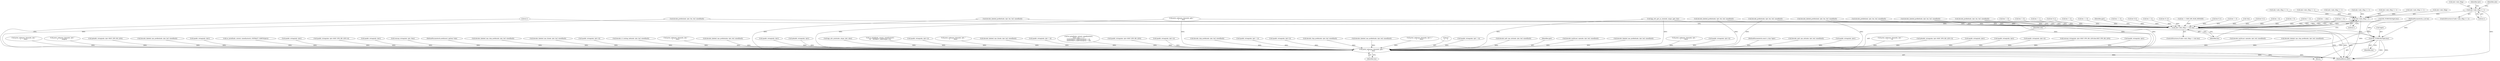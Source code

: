 digraph "0_tcpdump_13d52e9c0e7caf7e6325b0051bc90a49968be67f@pointer" {
"1001105" [label="(Call,ndo->ndo_vflag <= 1)"];
"1002916" [label="(Call,ndo->ndo_vflag > 1)"];
"1002915" [label="(Call,ndo->ndo_vflag > 1 && len)"];
"1002923" [label="(Call,ND_TCHECK2(*pptr,len))"];
"1002927" [label="(Call,print_unknown_data(ndo, pptr, \"\n\t    \", len))"];
"1001698" [label="(Call,len == BGP_MP_NLRI_MINSIZE)"];
"1001584" [label="(Call,decode_labeled_vpn_clnp_prefix(ndo, tptr, buf, sizeof(buf)))"];
"1002554" [label="(Call,ipaddr_string(ndo, tptr))"];
"1001047" [label="(Call,ipaddr_string(ndo, tptr+BGP_VPN_RD_LEN+4))"];
"1000471" [label="(Call,len % 4)"];
"1000362" [label="(Call,len != 0)"];
"1000598" [label="(Call,ipaddr_string(ndo, tptr))"];
"1000977" [label="(Call,isonsap_string(ndo, tptr, tlen))"];
"1002127" [label="(Call,print_unknown_data(ndo, tptr-3, \"\n\t    \", tlen))"];
"1002930" [label="(Literal,\"\n\t    \")"];
"1000682" [label="(Call,print_unknown_data(ndo, tptr, \"\n\t    \", tlen))"];
"1002931" [label="(Identifier,len)"];
"1002076" [label="(Call,decode_multicast_vpn(ndo, tptr, buf, sizeof(buf)))"];
"1001764" [label="(Call,decode_labeled_prefix4(ndo, tptr, len, buf, sizeof(buf)))"];
"1002892" [label="(Call,ND_TCHECK2(*pptr,len))"];
"1001408" [label="(Call,decode_prefix6(ndo, tptr, len, buf, sizeof(buf)))"];
"1001633" [label="(Call,print_unknown_data(ndo, tptr, \"\n\t    \", tlen))"];
"1002653" [label="(Call,print_unknown_data(ndo, tptr,\"\n\t      \", length))"];
"1000909" [label="(Call,ip6addr_string(ndo, tptr+BGP_VPN_RD_LEN))"];
"1002924" [label="(Call,*pptr)"];
"1001804" [label="(Call,decode_labeled_vpn_prefix4(ndo, tptr, buf, sizeof(buf)))"];
"1000567" [label="(Call,ipaddr_string(ndo, tptr))"];
"1002681" [label="(Call,as_printf(ndo, astostr, sizeof(astostr), EXTRACT_32BITS(tptr)))"];
"1000190" [label="(Call,!len)"];
"1001106" [label="(Call,ndo->ndo_vflag)"];
"1000573" [label="(Call,len % 4)"];
"1000129" [label="(MethodParameterIn,u_int len)"];
"1000126" [label="(MethodParameterIn,netdissect_options *ndo)"];
"1002012" [label="(Call,decode_labeled_vpn_clnp_prefix(ndo, tptr, buf, sizeof(buf)))"];
"1002691" [label="(Call,len -=4)"];
"1002852" [label="(Call,len > 0)"];
"1000338" [label="(Call,len != 4)"];
"1001520" [label="(Call,decode_labeled_vpn_l2(ndo, tptr, buf, sizeof(buf)))"];
"1001116" [label="(Identifier,tptr)"];
"1002500" [label="(Call,ipaddr_string(ndo, tptr+4))"];
"1002922" [label="(Block,)"];
"1002927" [label="(Call,print_unknown_data(ndo, pptr, \"\n\t    \", len))"];
"1001312" [label="(Call,decode_rt_routing_info(ndo, tptr, buf, sizeof(buf)))"];
"1001110" [label="(Call,print_unknown_data(ndo, tptr, \"\n\t    \", tlen))"];
"1001280" [label="(Call,decode_labeled_vpn_prefix4(ndo, tptr, buf, sizeof(buf)))"];
"1002828" [label="(Call,len -= alen)"];
"1002928" [label="(Identifier,ndo)"];
"1002914" [label="(ControlStructure,if (ndo->ndo_vflag > 1 && len))"];
"1000677" [label="(Call,ndo->ndo_vflag <= 1)"];
"1000376" [label="(Call,len != 8)"];
"1000767" [label="(Call,ipaddr_string(ndo, tptr))"];
"1000861" [label="(Call,ip6addr_string(ndo, tptr))"];
"1001111" [label="(Identifier,ndo)"];
"1002933" [label="(Literal,1)"];
"1000436" [label="(Call,len != 8)"];
"1002818" [label="(Call,bgp_attr_print(ndo, atype, tptr, alen))"];
"1002255" [label="(Call,as_printf(ndo, astostr, sizeof(astostr),\n\t\t\t    EXTRACT_32BITS(tptr+2)))"];
"1000373" [label="(Call,len != 6)"];
"1002921" [label="(Identifier,len)"];
"1000153" [label="(Call,len != 1)"];
"1002316" [label="(Call,ipaddr_string(ndo, tptr+2))"];
"1002570" [label="(Call,print_unknown_data(ndo, tptr, \"\n\t      \", tlen))"];
"1001948" [label="(Call,decode_labeled_vpn_l2(ndo, tptr, buf, sizeof(buf)))"];
"1000428" [label="(Call,ipaddr_string(ndo, tptr + 4))"];
"1002937" [label="(MethodReturn,RET)"];
"1000258" [label="(Call,as_printf(ndo, astostr, sizeof(astostr),\n\t\t\t\tas_size == 2 ?\n\t\t\t\tEXTRACT_16BITS(&tptr[2 + i]) :\n\t\t\t\tEXTRACT_32BITS(&tptr[2 + i])))"];
"1000180" [label="(Call,len % 2)"];
"1002647" [label="(Call,ndo->ndo_vflag <= 1)"];
"1000815" [label="(Call,ipaddr_string(ndo, tptr+BGP_VPN_RD_LEN))"];
"1002302" [label="(Call,ipaddr_string(ndo, tptr+2))"];
"1001724" [label="(Call,decode_prefix4(ndo, tptr, len, buf, sizeof(buf)))"];
"1002916" [label="(Call,ndo->ndo_vflag > 1)"];
"1002915" [label="(Call,ndo->ndo_vflag > 1 && len)"];
"1001980" [label="(Call,decode_clnp_prefix(ndo, tptr, buf, sizeof(buf)))"];
"1001448" [label="(Call,decode_labeled_prefix6(ndo, tptr, len, buf, sizeof(buf)))"];
"1000312" [label="(Call,len != 4)"];
"1000408" [label="(Call,ipaddr_string(ndo, tptr + 2))"];
"1002237" [label="(Call,ipaddr_string(ndo, tptr+2))"];
"1001552" [label="(Call,decode_clnp_prefix(ndo, tptr, buf, sizeof(buf)))"];
"1000391" [label="(Call,len == 6)"];
"1002926" [label="(Identifier,len)"];
"1001916" [label="(Call,decode_labeled_vpn_prefix6(ndo, tptr, buf, sizeof(buf)))"];
"1002920" [label="(Literal,1)"];
"1002908" [label="(Call,print_unknown_data(ndo, pptr, \"\n\t    \", len))"];
"1001240" [label="(Call,decode_labeled_prefix4(ndo, tptr, len, buf, sizeof(buf)))"];
"1000463" [label="(Call,ipaddr_string(ndo, tptr + 4))"];
"1001376" [label="(Call,decode_mdt_vpn_nlri(ndo, tptr, buf, sizeof(buf)))"];
"1001104" [label="(ControlStructure,if (ndo->ndo_vflag <= 1))"];
"1002929" [label="(Identifier,pptr)"];
"1001344" [label="(Call,decode_multicast_vpn(ndo, tptr, buf, sizeof(buf)))"];
"1001488" [label="(Call,decode_labeled_vpn_prefix6(ndo, tptr, buf, sizeof(buf)))"];
"1002925" [label="(Identifier,pptr)"];
"1001200" [label="(Call,decode_prefix4(ndo, tptr, len, buf, sizeof(buf)))"];
"1002479" [label="(Call,ipaddr_string(ndo, tptr+4))"];
"1001628" [label="(Call,ndo->ndo_vflag <= 1)"];
"1001836" [label="(Call,decode_prefix6(ndo, tptr, len, buf, sizeof(buf)))"];
"1002835" [label="(Call,len == 0)"];
"1001876" [label="(Call,decode_labeled_prefix6(ndo, tptr, len, buf, sizeof(buf)))"];
"1000128" [label="(MethodParameterIn,const u_char *pptr)"];
"1002917" [label="(Call,ndo->ndo_vflag)"];
"1002044" [label="(Call,decode_mdt_vpn_nlri(ndo, tptr, buf, sizeof(buf)))"];
"1002154" [label="(Call,len % 8)"];
"1000955" [label="(Call,ipaddr_string(ndo, tptr))"];
"1000548" [label="(Call,len != 4)"];
"1002923" [label="(Call,ND_TCHECK2(*pptr,len))"];
"1002564" [label="(Call,ndo->ndo_vflag <= 1)"];
"1001105" [label="(Call,ndo->ndo_vflag <= 1)"];
"1002838" [label="(Call,len % 12)"];
"1002122" [label="(Call,ndo->ndo_vflag <= 1)"];
"1000200" [label="(Call,bgp_attr_get_as_size(ndo, atype, pptr, len))"];
"1002396" [label="(Call,print_unknown_data(ndo, tptr, \"\n\t      \", 8))"];
"1001076" [label="(Call,ip6addr_string(ndo, tptr+BGP_VPN_RD_LEN+3))"];
"1000331" [label="(Call,ipaddr_string(ndo, tptr))"];
"1002517" [label="(Call,ipaddr_string(ndo, tptr))"];
"1002221" [label="(Call,ipaddr_string(ndo, tptr+4))"];
"1001018" [label="(Call,isonsap_string(ndo, tptr+BGP_VPN_RD_LEN,tlen-BGP_VPN_RD_LEN))"];
"1001109" [label="(Literal,1)"];
"1002534" [label="(Call,ipaddr_string(ndo, tptr))"];
"1002903" [label="(Call,ndo->ndo_vflag <= 1)"];
"1001105" -> "1001104"  [label="AST: "];
"1001105" -> "1001109"  [label="CFG: "];
"1001106" -> "1001105"  [label="AST: "];
"1001109" -> "1001105"  [label="AST: "];
"1001111" -> "1001105"  [label="CFG: "];
"1001116" -> "1001105"  [label="CFG: "];
"1001105" -> "1002937"  [label="DDG: "];
"1001105" -> "1002916"  [label="DDG: "];
"1002916" -> "1002915"  [label="AST: "];
"1002916" -> "1002920"  [label="CFG: "];
"1002917" -> "1002916"  [label="AST: "];
"1002920" -> "1002916"  [label="AST: "];
"1002921" -> "1002916"  [label="CFG: "];
"1002915" -> "1002916"  [label="CFG: "];
"1002916" -> "1002937"  [label="DDG: "];
"1002916" -> "1002915"  [label="DDG: "];
"1002916" -> "1002915"  [label="DDG: "];
"1000677" -> "1002916"  [label="DDG: "];
"1002647" -> "1002916"  [label="DDG: "];
"1002564" -> "1002916"  [label="DDG: "];
"1002903" -> "1002916"  [label="DDG: "];
"1001628" -> "1002916"  [label="DDG: "];
"1002122" -> "1002916"  [label="DDG: "];
"1002915" -> "1002914"  [label="AST: "];
"1002915" -> "1002921"  [label="CFG: "];
"1002921" -> "1002915"  [label="AST: "];
"1002925" -> "1002915"  [label="CFG: "];
"1002933" -> "1002915"  [label="CFG: "];
"1002915" -> "1002937"  [label="DDG: "];
"1002915" -> "1002937"  [label="DDG: "];
"1002915" -> "1002937"  [label="DDG: "];
"1001836" -> "1002915"  [label="DDG: "];
"1000376" -> "1002915"  [label="DDG: "];
"1000436" -> "1002915"  [label="DDG: "];
"1001408" -> "1002915"  [label="DDG: "];
"1000180" -> "1002915"  [label="DDG: "];
"1000573" -> "1002915"  [label="DDG: "];
"1001876" -> "1002915"  [label="DDG: "];
"1000153" -> "1002915"  [label="DDG: "];
"1001200" -> "1002915"  [label="DDG: "];
"1002154" -> "1002915"  [label="DDG: "];
"1000362" -> "1002915"  [label="DDG: "];
"1002892" -> "1002915"  [label="DDG: "];
"1000338" -> "1002915"  [label="DDG: "];
"1002908" -> "1002915"  [label="DDG: "];
"1000471" -> "1002915"  [label="DDG: "];
"1001448" -> "1002915"  [label="DDG: "];
"1000391" -> "1002915"  [label="DDG: "];
"1002838" -> "1002915"  [label="DDG: "];
"1000312" -> "1002915"  [label="DDG: "];
"1001764" -> "1002915"  [label="DDG: "];
"1002828" -> "1002915"  [label="DDG: "];
"1000190" -> "1002915"  [label="DDG: "];
"1001240" -> "1002915"  [label="DDG: "];
"1002691" -> "1002915"  [label="DDG: "];
"1001724" -> "1002915"  [label="DDG: "];
"1002852" -> "1002915"  [label="DDG: "];
"1000373" -> "1002915"  [label="DDG: "];
"1000548" -> "1002915"  [label="DDG: "];
"1002835" -> "1002915"  [label="DDG: "];
"1000129" -> "1002915"  [label="DDG: "];
"1000200" -> "1002915"  [label="DDG: "];
"1001698" -> "1002915"  [label="DDG: "];
"1002915" -> "1002923"  [label="DDG: "];
"1002923" -> "1002922"  [label="AST: "];
"1002923" -> "1002926"  [label="CFG: "];
"1002924" -> "1002923"  [label="AST: "];
"1002926" -> "1002923"  [label="AST: "];
"1002928" -> "1002923"  [label="CFG: "];
"1002923" -> "1002937"  [label="DDG: "];
"1002923" -> "1002937"  [label="DDG: "];
"1002892" -> "1002923"  [label="DDG: "];
"1000129" -> "1002923"  [label="DDG: "];
"1002923" -> "1002927"  [label="DDG: "];
"1002927" -> "1002922"  [label="AST: "];
"1002927" -> "1002931"  [label="CFG: "];
"1002928" -> "1002927"  [label="AST: "];
"1002929" -> "1002927"  [label="AST: "];
"1002930" -> "1002927"  [label="AST: "];
"1002931" -> "1002927"  [label="AST: "];
"1002933" -> "1002927"  [label="CFG: "];
"1002927" -> "1002937"  [label="DDG: "];
"1002927" -> "1002937"  [label="DDG: "];
"1002927" -> "1002937"  [label="DDG: "];
"1002927" -> "1002937"  [label="DDG: "];
"1000815" -> "1002927"  [label="DDG: "];
"1000682" -> "1002927"  [label="DDG: "];
"1001804" -> "1002927"  [label="DDG: "];
"1001047" -> "1002927"  [label="DDG: "];
"1001018" -> "1002927"  [label="DDG: "];
"1001724" -> "1002927"  [label="DDG: "];
"1001916" -> "1002927"  [label="DDG: "];
"1000861" -> "1002927"  [label="DDG: "];
"1000258" -> "1002927"  [label="DDG: "];
"1001520" -> "1002927"  [label="DDG: "];
"1001376" -> "1002927"  [label="DDG: "];
"1001948" -> "1002927"  [label="DDG: "];
"1001876" -> "1002927"  [label="DDG: "];
"1002534" -> "1002927"  [label="DDG: "];
"1000200" -> "1002927"  [label="DDG: "];
"1000200" -> "1002927"  [label="DDG: "];
"1002554" -> "1002927"  [label="DDG: "];
"1000598" -> "1002927"  [label="DDG: "];
"1001448" -> "1002927"  [label="DDG: "];
"1002570" -> "1002927"  [label="DDG: "];
"1000567" -> "1002927"  [label="DDG: "];
"1002908" -> "1002927"  [label="DDG: "];
"1002908" -> "1002927"  [label="DDG: "];
"1001312" -> "1002927"  [label="DDG: "];
"1002221" -> "1002927"  [label="DDG: "];
"1000408" -> "1002927"  [label="DDG: "];
"1002044" -> "1002927"  [label="DDG: "];
"1001633" -> "1002927"  [label="DDG: "];
"1002127" -> "1002927"  [label="DDG: "];
"1000331" -> "1002927"  [label="DDG: "];
"1001110" -> "1002927"  [label="DDG: "];
"1002517" -> "1002927"  [label="DDG: "];
"1002012" -> "1002927"  [label="DDG: "];
"1001076" -> "1002927"  [label="DDG: "];
"1001240" -> "1002927"  [label="DDG: "];
"1000909" -> "1002927"  [label="DDG: "];
"1001980" -> "1002927"  [label="DDG: "];
"1002316" -> "1002927"  [label="DDG: "];
"1000463" -> "1002927"  [label="DDG: "];
"1001584" -> "1002927"  [label="DDG: "];
"1001836" -> "1002927"  [label="DDG: "];
"1002479" -> "1002927"  [label="DDG: "];
"1002076" -> "1002927"  [label="DDG: "];
"1002255" -> "1002927"  [label="DDG: "];
"1002818" -> "1002927"  [label="DDG: "];
"1001408" -> "1002927"  [label="DDG: "];
"1002681" -> "1002927"  [label="DDG: "];
"1001280" -> "1002927"  [label="DDG: "];
"1001344" -> "1002927"  [label="DDG: "];
"1002237" -> "1002927"  [label="DDG: "];
"1002302" -> "1002927"  [label="DDG: "];
"1001764" -> "1002927"  [label="DDG: "];
"1001488" -> "1002927"  [label="DDG: "];
"1001552" -> "1002927"  [label="DDG: "];
"1000977" -> "1002927"  [label="DDG: "];
"1000955" -> "1002927"  [label="DDG: "];
"1000428" -> "1002927"  [label="DDG: "];
"1000767" -> "1002927"  [label="DDG: "];
"1002653" -> "1002927"  [label="DDG: "];
"1002396" -> "1002927"  [label="DDG: "];
"1001200" -> "1002927"  [label="DDG: "];
"1002500" -> "1002927"  [label="DDG: "];
"1000126" -> "1002927"  [label="DDG: "];
"1000128" -> "1002927"  [label="DDG: "];
"1000129" -> "1002927"  [label="DDG: "];
}
